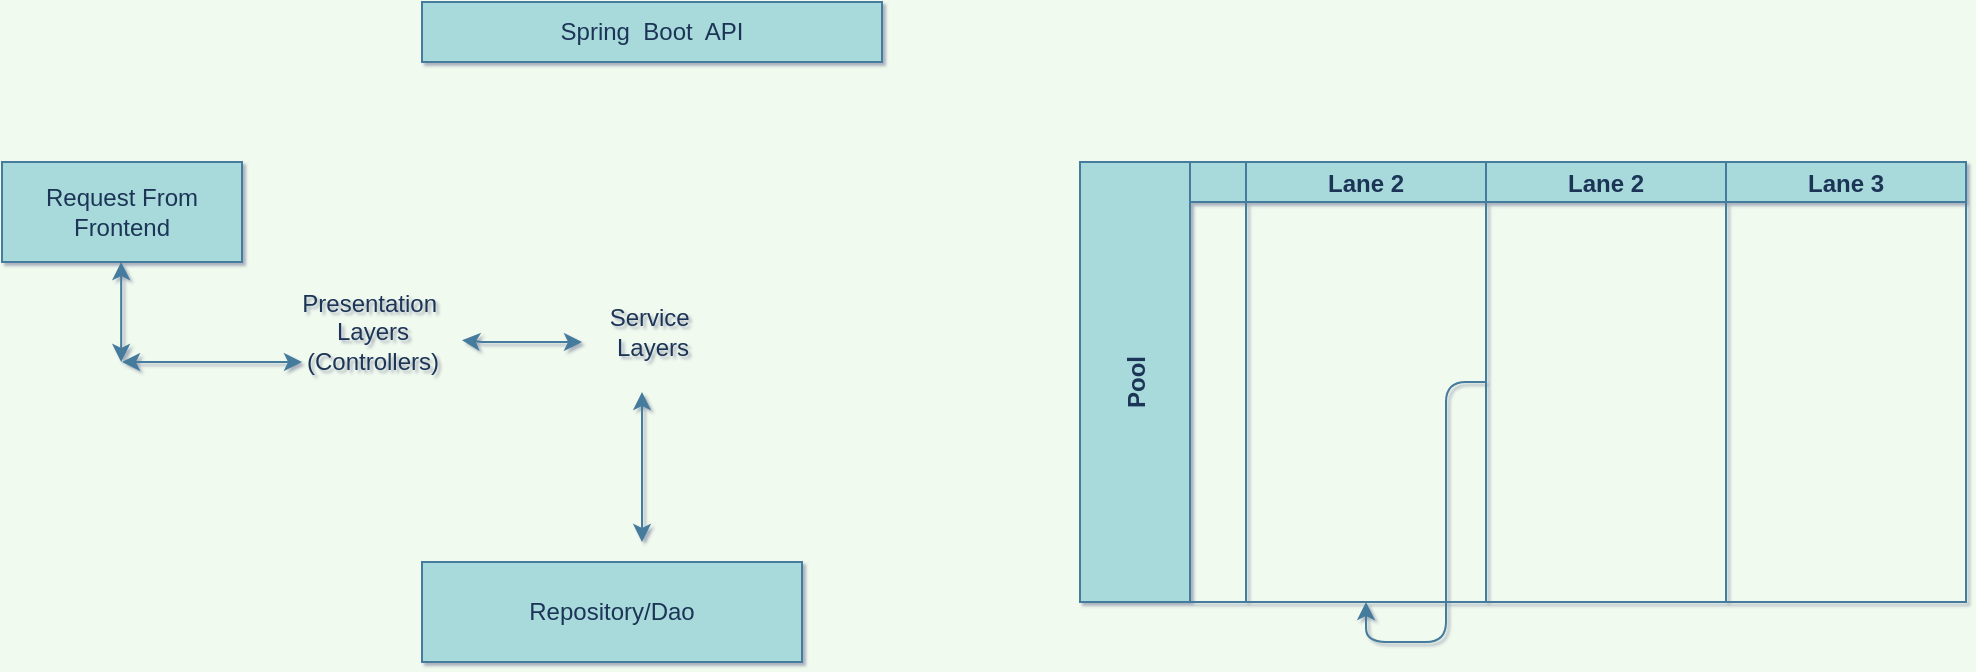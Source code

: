 <mxfile version="20.5.3" type="github">
  <diagram id="nmc3Xu9c7lwv_VHEQK1O" name="Page-1">
    <mxGraphModel dx="994" dy="448" grid="1" gridSize="11" guides="1" tooltips="1" connect="1" arrows="1" fold="1" page="1" pageScale="1" pageWidth="827" pageHeight="1169" background="#F1FAEE" math="0" shadow="1">
      <root>
        <mxCell id="0" />
        <mxCell id="1" parent="0" />
        <mxCell id="N7hfXW6838dOeCNQ4Gz7-1" value="Request From Frontend" style="rounded=0;arcSize=10;whiteSpace=wrap;html=1;align=center;fillColor=#A8DADC;strokeColor=#457B9D;fontColor=#1D3557;" vertex="1" parent="1">
          <mxGeometry y="110" width="120" height="50" as="geometry" />
        </mxCell>
        <mxCell id="N7hfXW6838dOeCNQ4Gz7-2" value="" style="endArrow=classic;startArrow=classic;html=1;rounded=0;labelBackgroundColor=#F1FAEE;strokeColor=#457B9D;fontColor=#1D3557;" edge="1" parent="1">
          <mxGeometry width="50" height="50" relative="1" as="geometry">
            <mxPoint x="59.58" y="210" as="sourcePoint" />
            <mxPoint x="59.58" y="160" as="targetPoint" />
          </mxGeometry>
        </mxCell>
        <mxCell id="N7hfXW6838dOeCNQ4Gz7-3" value="" style="endArrow=classic;startArrow=classic;html=1;rounded=0;labelBackgroundColor=#F1FAEE;strokeColor=#457B9D;fontColor=#1D3557;" edge="1" parent="1">
          <mxGeometry width="50" height="50" relative="1" as="geometry">
            <mxPoint x="60" y="210" as="sourcePoint" />
            <mxPoint x="150" y="210" as="targetPoint" />
          </mxGeometry>
        </mxCell>
        <mxCell id="N7hfXW6838dOeCNQ4Gz7-4" value="Spring&amp;nbsp; Boot&amp;nbsp; API" style="rounded=0;whiteSpace=wrap;html=1;strokeColor=#457B9D;fillColor=#A8DADC;fontColor=#1D3557;" vertex="1" parent="1">
          <mxGeometry x="210" y="30" width="230" height="30" as="geometry" />
        </mxCell>
        <mxCell id="N7hfXW6838dOeCNQ4Gz7-5" value="Repository/Dao" style="rounded=0;whiteSpace=wrap;html=1;strokeColor=#457B9D;fillColor=#A8DADC;fontColor=#1D3557;" vertex="1" parent="1">
          <mxGeometry x="210" y="310" width="190" height="50" as="geometry" />
        </mxCell>
        <mxCell id="N7hfXW6838dOeCNQ4Gz7-6" value="Presentation&amp;nbsp;&lt;br&gt;Layers&lt;br&gt;(Controllers)" style="text;html=1;align=center;verticalAlign=middle;resizable=0;points=[];autosize=1;strokeColor=none;fillColor=none;fontColor=#1D3557;rounded=0;" vertex="1" parent="1">
          <mxGeometry x="140" y="165" width="90" height="60" as="geometry" />
        </mxCell>
        <mxCell id="N7hfXW6838dOeCNQ4Gz7-11" value="" style="endArrow=classic;startArrow=classic;html=1;rounded=0;labelBackgroundColor=#F1FAEE;strokeColor=#457B9D;fontColor=#1D3557;" edge="1" parent="1">
          <mxGeometry width="50" height="50" relative="1" as="geometry">
            <mxPoint x="320" y="300" as="sourcePoint" />
            <mxPoint x="320" y="225" as="targetPoint" />
          </mxGeometry>
        </mxCell>
        <mxCell id="N7hfXW6838dOeCNQ4Gz7-13" value="" style="endArrow=classic;startArrow=classic;html=1;rounded=0;labelBackgroundColor=#F1FAEE;strokeColor=#457B9D;fontColor=#1D3557;" edge="1" parent="1" source="N7hfXW6838dOeCNQ4Gz7-6">
          <mxGeometry width="50" height="50" relative="1" as="geometry">
            <mxPoint x="230" y="245" as="sourcePoint" />
            <mxPoint x="290" y="200" as="targetPoint" />
            <Array as="points">
              <mxPoint x="240" y="200" />
              <mxPoint x="250" y="200" />
            </Array>
          </mxGeometry>
        </mxCell>
        <mxCell id="N7hfXW6838dOeCNQ4Gz7-14" value="Service&amp;nbsp;&lt;br&gt;Layers" style="text;html=1;align=center;verticalAlign=middle;resizable=0;points=[];autosize=1;strokeColor=none;fillColor=none;fontColor=#1D3557;rounded=0;" vertex="1" parent="1">
          <mxGeometry x="290" y="175" width="70" height="40" as="geometry" />
        </mxCell>
        <mxCell id="N7hfXW6838dOeCNQ4Gz7-55" value="Pool" style="swimlane;childLayout=stackLayout;resizeParent=1;resizeParentMax=0;startSize=55;horizontal=0;horizontalStack=1;strokeColor=#457B9D;fontColor=#1D3557;fillColor=#A8DADC;" vertex="1" parent="1">
          <mxGeometry x="539" y="110" width="443" height="220" as="geometry" />
        </mxCell>
        <mxCell id="N7hfXW6838dOeCNQ4Gz7-56" value="Lane 1" style="swimlane;startSize=20;strokeColor=#457B9D;fontColor=#1D3557;fillColor=#A8DADC;" vertex="1" parent="N7hfXW6838dOeCNQ4Gz7-55">
          <mxGeometry x="55" width="148" height="220" as="geometry" />
        </mxCell>
        <mxCell id="N7hfXW6838dOeCNQ4Gz7-59" value="Lane 2" style="swimlane;startSize=20;strokeColor=#457B9D;fontColor=#1D3557;fillColor=#A8DADC;" vertex="1" parent="N7hfXW6838dOeCNQ4Gz7-56">
          <mxGeometry x="28" width="120" height="220" as="geometry" />
        </mxCell>
        <mxCell id="N7hfXW6838dOeCNQ4Gz7-60" style="edgeStyle=orthogonalEdgeStyle;orthogonalLoop=1;jettySize=auto;html=1;exitX=0;exitY=0.5;exitDx=0;exitDy=0;strokeColor=#457B9D;fontColor=#1D3557;fillColor=#A8DADC;" edge="1" parent="N7hfXW6838dOeCNQ4Gz7-55" source="N7hfXW6838dOeCNQ4Gz7-57" target="N7hfXW6838dOeCNQ4Gz7-59">
          <mxGeometry relative="1" as="geometry" />
        </mxCell>
        <mxCell id="N7hfXW6838dOeCNQ4Gz7-57" value="Lane 2" style="swimlane;startSize=20;strokeColor=#457B9D;fontColor=#1D3557;fillColor=#A8DADC;" vertex="1" parent="N7hfXW6838dOeCNQ4Gz7-55">
          <mxGeometry x="203" width="120" height="220" as="geometry" />
        </mxCell>
        <mxCell id="N7hfXW6838dOeCNQ4Gz7-58" value="Lane 3" style="swimlane;startSize=20;strokeColor=#457B9D;fontColor=#1D3557;fillColor=#A8DADC;" vertex="1" parent="N7hfXW6838dOeCNQ4Gz7-55">
          <mxGeometry x="323" width="120" height="220" as="geometry" />
        </mxCell>
      </root>
    </mxGraphModel>
  </diagram>
</mxfile>
